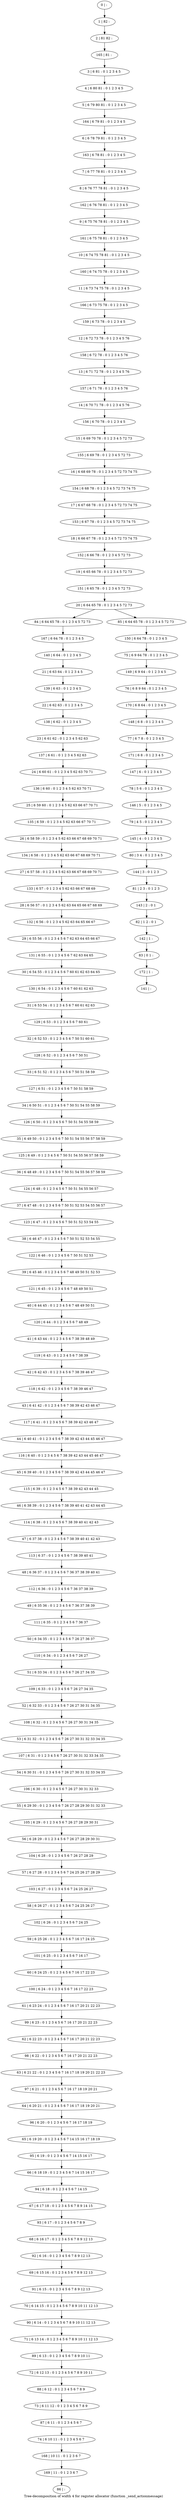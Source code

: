 digraph G {
graph [label="Tree-decomposition of width 4 for register allocator (function _send_actionmessage)"]
0[label="0 | : "];
1[label="1 | 82 : "];
2[label="2 | 81 82 : "];
3[label="3 | 6 81 : 0 1 2 3 4 5 "];
4[label="4 | 6 80 81 : 0 1 2 3 4 5 "];
5[label="5 | 6 79 80 81 : 0 1 2 3 4 5 "];
6[label="6 | 6 78 79 81 : 0 1 2 3 4 5 "];
7[label="7 | 6 77 78 81 : 0 1 2 3 4 5 "];
8[label="8 | 6 76 77 78 81 : 0 1 2 3 4 5 "];
9[label="9 | 6 75 76 78 81 : 0 1 2 3 4 5 "];
10[label="10 | 6 74 75 78 81 : 0 1 2 3 4 5 "];
11[label="11 | 6 73 74 75 78 : 0 1 2 3 4 5 "];
12[label="12 | 6 72 73 78 : 0 1 2 3 4 5 76 "];
13[label="13 | 6 71 72 78 : 0 1 2 3 4 5 76 "];
14[label="14 | 6 70 71 78 : 0 1 2 3 4 5 76 "];
15[label="15 | 6 69 70 78 : 0 1 2 3 4 5 72 73 "];
16[label="16 | 6 68 69 78 : 0 1 2 3 4 5 72 73 74 75 "];
17[label="17 | 6 67 68 78 : 0 1 2 3 4 5 72 73 74 75 "];
18[label="18 | 6 66 67 78 : 0 1 2 3 4 5 72 73 74 75 "];
19[label="19 | 6 65 66 78 : 0 1 2 3 4 5 72 73 "];
20[label="20 | 6 64 65 78 : 0 1 2 3 4 5 72 73 "];
21[label="21 | 6 63 64 : 0 1 2 3 4 5 "];
22[label="22 | 6 62 63 : 0 1 2 3 4 5 "];
23[label="23 | 6 61 62 : 0 1 2 3 4 5 62 63 "];
24[label="24 | 6 60 61 : 0 1 2 3 4 5 62 63 70 71 "];
25[label="25 | 6 59 60 : 0 1 2 3 4 5 62 63 66 67 70 71 "];
26[label="26 | 6 58 59 : 0 1 2 3 4 5 62 63 66 67 68 69 70 71 "];
27[label="27 | 6 57 58 : 0 1 2 3 4 5 62 63 66 67 68 69 70 71 "];
28[label="28 | 6 56 57 : 0 1 2 3 4 5 62 63 64 65 66 67 68 69 "];
29[label="29 | 6 55 56 : 0 1 2 3 4 5 6 7 62 63 64 65 66 67 "];
30[label="30 | 6 54 55 : 0 1 2 3 4 5 6 7 60 61 62 63 64 65 "];
31[label="31 | 6 53 54 : 0 1 2 3 4 5 6 7 60 61 62 63 "];
32[label="32 | 6 52 53 : 0 1 2 3 4 5 6 7 50 51 60 61 "];
33[label="33 | 6 51 52 : 0 1 2 3 4 5 6 7 50 51 58 59 "];
34[label="34 | 6 50 51 : 0 1 2 3 4 5 6 7 50 51 54 55 58 59 "];
35[label="35 | 6 49 50 : 0 1 2 3 4 5 6 7 50 51 54 55 56 57 58 59 "];
36[label="36 | 6 48 49 : 0 1 2 3 4 5 6 7 50 51 54 55 56 57 58 59 "];
37[label="37 | 6 47 48 : 0 1 2 3 4 5 6 7 50 51 52 53 54 55 56 57 "];
38[label="38 | 6 46 47 : 0 1 2 3 4 5 6 7 50 51 52 53 54 55 "];
39[label="39 | 6 45 46 : 0 1 2 3 4 5 6 7 48 49 50 51 52 53 "];
40[label="40 | 6 44 45 : 0 1 2 3 4 5 6 7 48 49 50 51 "];
41[label="41 | 6 43 44 : 0 1 2 3 4 5 6 7 38 39 48 49 "];
42[label="42 | 6 42 43 : 0 1 2 3 4 5 6 7 38 39 46 47 "];
43[label="43 | 6 41 42 : 0 1 2 3 4 5 6 7 38 39 42 43 46 47 "];
44[label="44 | 6 40 41 : 0 1 2 3 4 5 6 7 38 39 42 43 44 45 46 47 "];
45[label="45 | 6 39 40 : 0 1 2 3 4 5 6 7 38 39 42 43 44 45 46 47 "];
46[label="46 | 6 38 39 : 0 1 2 3 4 5 6 7 38 39 40 41 42 43 44 45 "];
47[label="47 | 6 37 38 : 0 1 2 3 4 5 6 7 38 39 40 41 42 43 "];
48[label="48 | 6 36 37 : 0 1 2 3 4 5 6 7 36 37 38 39 40 41 "];
49[label="49 | 6 35 36 : 0 1 2 3 4 5 6 7 36 37 38 39 "];
50[label="50 | 6 34 35 : 0 1 2 3 4 5 6 7 26 27 36 37 "];
51[label="51 | 6 33 34 : 0 1 2 3 4 5 6 7 26 27 34 35 "];
52[label="52 | 6 32 33 : 0 1 2 3 4 5 6 7 26 27 30 31 34 35 "];
53[label="53 | 6 31 32 : 0 1 2 3 4 5 6 7 26 27 30 31 32 33 34 35 "];
54[label="54 | 6 30 31 : 0 1 2 3 4 5 6 7 26 27 30 31 32 33 34 35 "];
55[label="55 | 6 29 30 : 0 1 2 3 4 5 6 7 26 27 28 29 30 31 32 33 "];
56[label="56 | 6 28 29 : 0 1 2 3 4 5 6 7 26 27 28 29 30 31 "];
57[label="57 | 6 27 28 : 0 1 2 3 4 5 6 7 24 25 26 27 28 29 "];
58[label="58 | 6 26 27 : 0 1 2 3 4 5 6 7 24 25 26 27 "];
59[label="59 | 6 25 26 : 0 1 2 3 4 5 6 7 16 17 24 25 "];
60[label="60 | 6 24 25 : 0 1 2 3 4 5 6 7 16 17 22 23 "];
61[label="61 | 6 23 24 : 0 1 2 3 4 5 6 7 16 17 20 21 22 23 "];
62[label="62 | 6 22 23 : 0 1 2 3 4 5 6 7 16 17 20 21 22 23 "];
63[label="63 | 6 21 22 : 0 1 2 3 4 5 6 7 16 17 18 19 20 21 22 23 "];
64[label="64 | 6 20 21 : 0 1 2 3 4 5 6 7 16 17 18 19 20 21 "];
65[label="65 | 6 19 20 : 0 1 2 3 4 5 6 7 14 15 16 17 18 19 "];
66[label="66 | 6 18 19 : 0 1 2 3 4 5 6 7 14 15 16 17 "];
67[label="67 | 6 17 18 : 0 1 2 3 4 5 6 7 8 9 14 15 "];
68[label="68 | 6 16 17 : 0 1 2 3 4 5 6 7 8 9 12 13 "];
69[label="69 | 6 15 16 : 0 1 2 3 4 5 6 7 8 9 12 13 "];
70[label="70 | 6 14 15 : 0 1 2 3 4 5 6 7 8 9 10 11 12 13 "];
71[label="71 | 6 13 14 : 0 1 2 3 4 5 6 7 8 9 10 11 12 13 "];
72[label="72 | 6 12 13 : 0 1 2 3 4 5 6 7 8 9 10 11 "];
73[label="73 | 6 11 12 : 0 1 2 3 4 5 6 7 8 9 "];
74[label="74 | 6 10 11 : 0 1 2 3 4 5 6 7 "];
75[label="75 | 6 9 64 78 : 0 1 2 3 4 5 "];
76[label="76 | 6 8 9 64 : 0 1 2 3 4 5 "];
77[label="77 | 6 7 8 : 0 1 2 3 4 5 "];
78[label="78 | 5 6 : 0 1 2 3 4 5 "];
79[label="79 | 4 5 : 0 1 2 3 4 5 "];
80[label="80 | 3 4 : 0 1 2 3 4 5 "];
81[label="81 | 2 3 : 0 1 2 3 "];
82[label="82 | 1 2 : 0 1 "];
83[label="83 | 0 1 : "];
84[label="84 | 6 64 65 78 : 0 1 2 3 4 5 72 73 "];
85[label="85 | 6 64 65 78 : 0 1 2 3 4 5 72 73 "];
86[label="86 | : "];
87[label="87 | 6 11 : 0 1 2 3 4 5 6 7 "];
88[label="88 | 6 12 : 0 1 2 3 4 5 6 7 8 9 "];
89[label="89 | 6 13 : 0 1 2 3 4 5 6 7 8 9 10 11 "];
90[label="90 | 6 14 : 0 1 2 3 4 5 6 7 8 9 10 11 12 13 "];
91[label="91 | 6 15 : 0 1 2 3 4 5 6 7 8 9 12 13 "];
92[label="92 | 6 16 : 0 1 2 3 4 5 6 7 8 9 12 13 "];
93[label="93 | 6 17 : 0 1 2 3 4 5 6 7 8 9 "];
94[label="94 | 6 18 : 0 1 2 3 4 5 6 7 14 15 "];
95[label="95 | 6 19 : 0 1 2 3 4 5 6 7 14 15 16 17 "];
96[label="96 | 6 20 : 0 1 2 3 4 5 6 7 16 17 18 19 "];
97[label="97 | 6 21 : 0 1 2 3 4 5 6 7 16 17 18 19 20 21 "];
98[label="98 | 6 22 : 0 1 2 3 4 5 6 7 16 17 20 21 22 23 "];
99[label="99 | 6 23 : 0 1 2 3 4 5 6 7 16 17 20 21 22 23 "];
100[label="100 | 6 24 : 0 1 2 3 4 5 6 7 16 17 22 23 "];
101[label="101 | 6 25 : 0 1 2 3 4 5 6 7 16 17 "];
102[label="102 | 6 26 : 0 1 2 3 4 5 6 7 24 25 "];
103[label="103 | 6 27 : 0 1 2 3 4 5 6 7 24 25 26 27 "];
104[label="104 | 6 28 : 0 1 2 3 4 5 6 7 26 27 28 29 "];
105[label="105 | 6 29 : 0 1 2 3 4 5 6 7 26 27 28 29 30 31 "];
106[label="106 | 6 30 : 0 1 2 3 4 5 6 7 26 27 30 31 32 33 "];
107[label="107 | 6 31 : 0 1 2 3 4 5 6 7 26 27 30 31 32 33 34 35 "];
108[label="108 | 6 32 : 0 1 2 3 4 5 6 7 26 27 30 31 34 35 "];
109[label="109 | 6 33 : 0 1 2 3 4 5 6 7 26 27 34 35 "];
110[label="110 | 6 34 : 0 1 2 3 4 5 6 7 26 27 "];
111[label="111 | 6 35 : 0 1 2 3 4 5 6 7 36 37 "];
112[label="112 | 6 36 : 0 1 2 3 4 5 6 7 36 37 38 39 "];
113[label="113 | 6 37 : 0 1 2 3 4 5 6 7 38 39 40 41 "];
114[label="114 | 6 38 : 0 1 2 3 4 5 6 7 38 39 40 41 42 43 "];
115[label="115 | 6 39 : 0 1 2 3 4 5 6 7 38 39 42 43 44 45 "];
116[label="116 | 6 40 : 0 1 2 3 4 5 6 7 38 39 42 43 44 45 46 47 "];
117[label="117 | 6 41 : 0 1 2 3 4 5 6 7 38 39 42 43 46 47 "];
118[label="118 | 6 42 : 0 1 2 3 4 5 6 7 38 39 46 47 "];
119[label="119 | 6 43 : 0 1 2 3 4 5 6 7 38 39 "];
120[label="120 | 6 44 : 0 1 2 3 4 5 6 7 48 49 "];
121[label="121 | 6 45 : 0 1 2 3 4 5 6 7 48 49 50 51 "];
122[label="122 | 6 46 : 0 1 2 3 4 5 6 7 50 51 52 53 "];
123[label="123 | 6 47 : 0 1 2 3 4 5 6 7 50 51 52 53 54 55 "];
124[label="124 | 6 48 : 0 1 2 3 4 5 6 7 50 51 54 55 56 57 "];
125[label="125 | 6 49 : 0 1 2 3 4 5 6 7 50 51 54 55 56 57 58 59 "];
126[label="126 | 6 50 : 0 1 2 3 4 5 6 7 50 51 54 55 58 59 "];
127[label="127 | 6 51 : 0 1 2 3 4 5 6 7 50 51 58 59 "];
128[label="128 | 6 52 : 0 1 2 3 4 5 6 7 50 51 "];
129[label="129 | 6 53 : 0 1 2 3 4 5 6 7 60 61 "];
130[label="130 | 6 54 : 0 1 2 3 4 5 6 7 60 61 62 63 "];
131[label="131 | 6 55 : 0 1 2 3 4 5 6 7 62 63 64 65 "];
132[label="132 | 6 56 : 0 1 2 3 4 5 62 63 64 65 66 67 "];
133[label="133 | 6 57 : 0 1 2 3 4 5 62 63 66 67 68 69 "];
134[label="134 | 6 58 : 0 1 2 3 4 5 62 63 66 67 68 69 70 71 "];
135[label="135 | 6 59 : 0 1 2 3 4 5 62 63 66 67 70 71 "];
136[label="136 | 6 60 : 0 1 2 3 4 5 62 63 70 71 "];
137[label="137 | 6 61 : 0 1 2 3 4 5 62 63 "];
138[label="138 | 6 62 : 0 1 2 3 4 5 "];
139[label="139 | 6 63 : 0 1 2 3 4 5 "];
140[label="140 | 6 64 : 0 1 2 3 4 5 "];
141[label="141 | : "];
142[label="142 | 1 : "];
143[label="143 | 2 : 0 1 "];
144[label="144 | 3 : 0 1 2 3 "];
145[label="145 | 4 : 0 1 2 3 4 5 "];
146[label="146 | 5 : 0 1 2 3 4 5 "];
147[label="147 | 6 : 0 1 2 3 4 5 "];
148[label="148 | 6 8 : 0 1 2 3 4 5 "];
149[label="149 | 6 9 64 : 0 1 2 3 4 5 "];
150[label="150 | 6 64 78 : 0 1 2 3 4 5 "];
151[label="151 | 6 65 78 : 0 1 2 3 4 5 72 73 "];
152[label="152 | 6 66 78 : 0 1 2 3 4 5 72 73 "];
153[label="153 | 6 67 78 : 0 1 2 3 4 5 72 73 74 75 "];
154[label="154 | 6 68 78 : 0 1 2 3 4 5 72 73 74 75 "];
155[label="155 | 6 69 78 : 0 1 2 3 4 5 72 73 "];
156[label="156 | 6 70 78 : 0 1 2 3 4 5 "];
157[label="157 | 6 71 78 : 0 1 2 3 4 5 76 "];
158[label="158 | 6 72 78 : 0 1 2 3 4 5 76 "];
159[label="159 | 6 73 78 : 0 1 2 3 4 5 "];
160[label="160 | 6 74 75 78 : 0 1 2 3 4 5 "];
161[label="161 | 6 75 78 81 : 0 1 2 3 4 5 "];
162[label="162 | 6 76 78 81 : 0 1 2 3 4 5 "];
163[label="163 | 6 78 81 : 0 1 2 3 4 5 "];
164[label="164 | 6 79 81 : 0 1 2 3 4 5 "];
165[label="165 | 81 : "];
166[label="166 | 6 73 75 78 : 0 1 2 3 4 5 "];
167[label="167 | 6 64 78 : 0 1 2 3 4 5 "];
168[label="168 | 10 11 : 0 1 2 3 6 7 "];
169[label="169 | 11 : 0 1 2 3 6 7 "];
170[label="170 | 6 8 64 : 0 1 2 3 4 5 "];
171[label="171 | 6 8 : 0 1 2 3 4 5 "];
172[label="172 | 1 : "];
0->1 ;
1->2 ;
3->4 ;
4->5 ;
7->8 ;
20->84 ;
20->85 ;
87->74 ;
73->87 ;
88->73 ;
72->88 ;
89->72 ;
71->89 ;
90->71 ;
70->90 ;
91->70 ;
69->91 ;
92->69 ;
68->92 ;
93->68 ;
67->93 ;
94->67 ;
66->94 ;
95->66 ;
65->95 ;
96->65 ;
64->96 ;
97->64 ;
63->97 ;
98->63 ;
62->98 ;
99->62 ;
61->99 ;
100->61 ;
60->100 ;
101->60 ;
59->101 ;
102->59 ;
58->102 ;
103->58 ;
57->103 ;
104->57 ;
56->104 ;
105->56 ;
55->105 ;
106->55 ;
54->106 ;
107->54 ;
53->107 ;
108->53 ;
52->108 ;
109->52 ;
51->109 ;
110->51 ;
50->110 ;
111->50 ;
49->111 ;
112->49 ;
48->112 ;
113->48 ;
47->113 ;
114->47 ;
46->114 ;
115->46 ;
45->115 ;
116->45 ;
44->116 ;
117->44 ;
43->117 ;
118->43 ;
42->118 ;
119->42 ;
41->119 ;
120->41 ;
40->120 ;
121->40 ;
39->121 ;
122->39 ;
38->122 ;
123->38 ;
37->123 ;
124->37 ;
36->124 ;
125->36 ;
35->125 ;
126->35 ;
34->126 ;
127->34 ;
33->127 ;
128->33 ;
32->128 ;
129->32 ;
31->129 ;
130->31 ;
30->130 ;
131->30 ;
29->131 ;
132->29 ;
28->132 ;
133->28 ;
27->133 ;
134->27 ;
26->134 ;
135->26 ;
25->135 ;
136->25 ;
24->136 ;
137->24 ;
23->137 ;
138->23 ;
22->138 ;
139->22 ;
21->139 ;
140->21 ;
142->83 ;
82->142 ;
143->82 ;
81->143 ;
144->81 ;
80->144 ;
145->80 ;
79->145 ;
146->79 ;
78->146 ;
147->78 ;
148->77 ;
149->76 ;
75->149 ;
150->75 ;
85->150 ;
151->20 ;
19->151 ;
152->19 ;
18->152 ;
153->18 ;
17->153 ;
154->17 ;
16->154 ;
155->16 ;
15->155 ;
156->15 ;
14->156 ;
157->14 ;
13->157 ;
158->13 ;
12->158 ;
159->12 ;
160->11 ;
10->160 ;
161->10 ;
9->161 ;
162->9 ;
8->162 ;
163->7 ;
6->163 ;
164->6 ;
5->164 ;
165->3 ;
2->165 ;
166->159 ;
11->166 ;
167->140 ;
84->167 ;
74->168 ;
169->86 ;
168->169 ;
170->148 ;
76->170 ;
171->147 ;
77->171 ;
172->141 ;
83->172 ;
}
